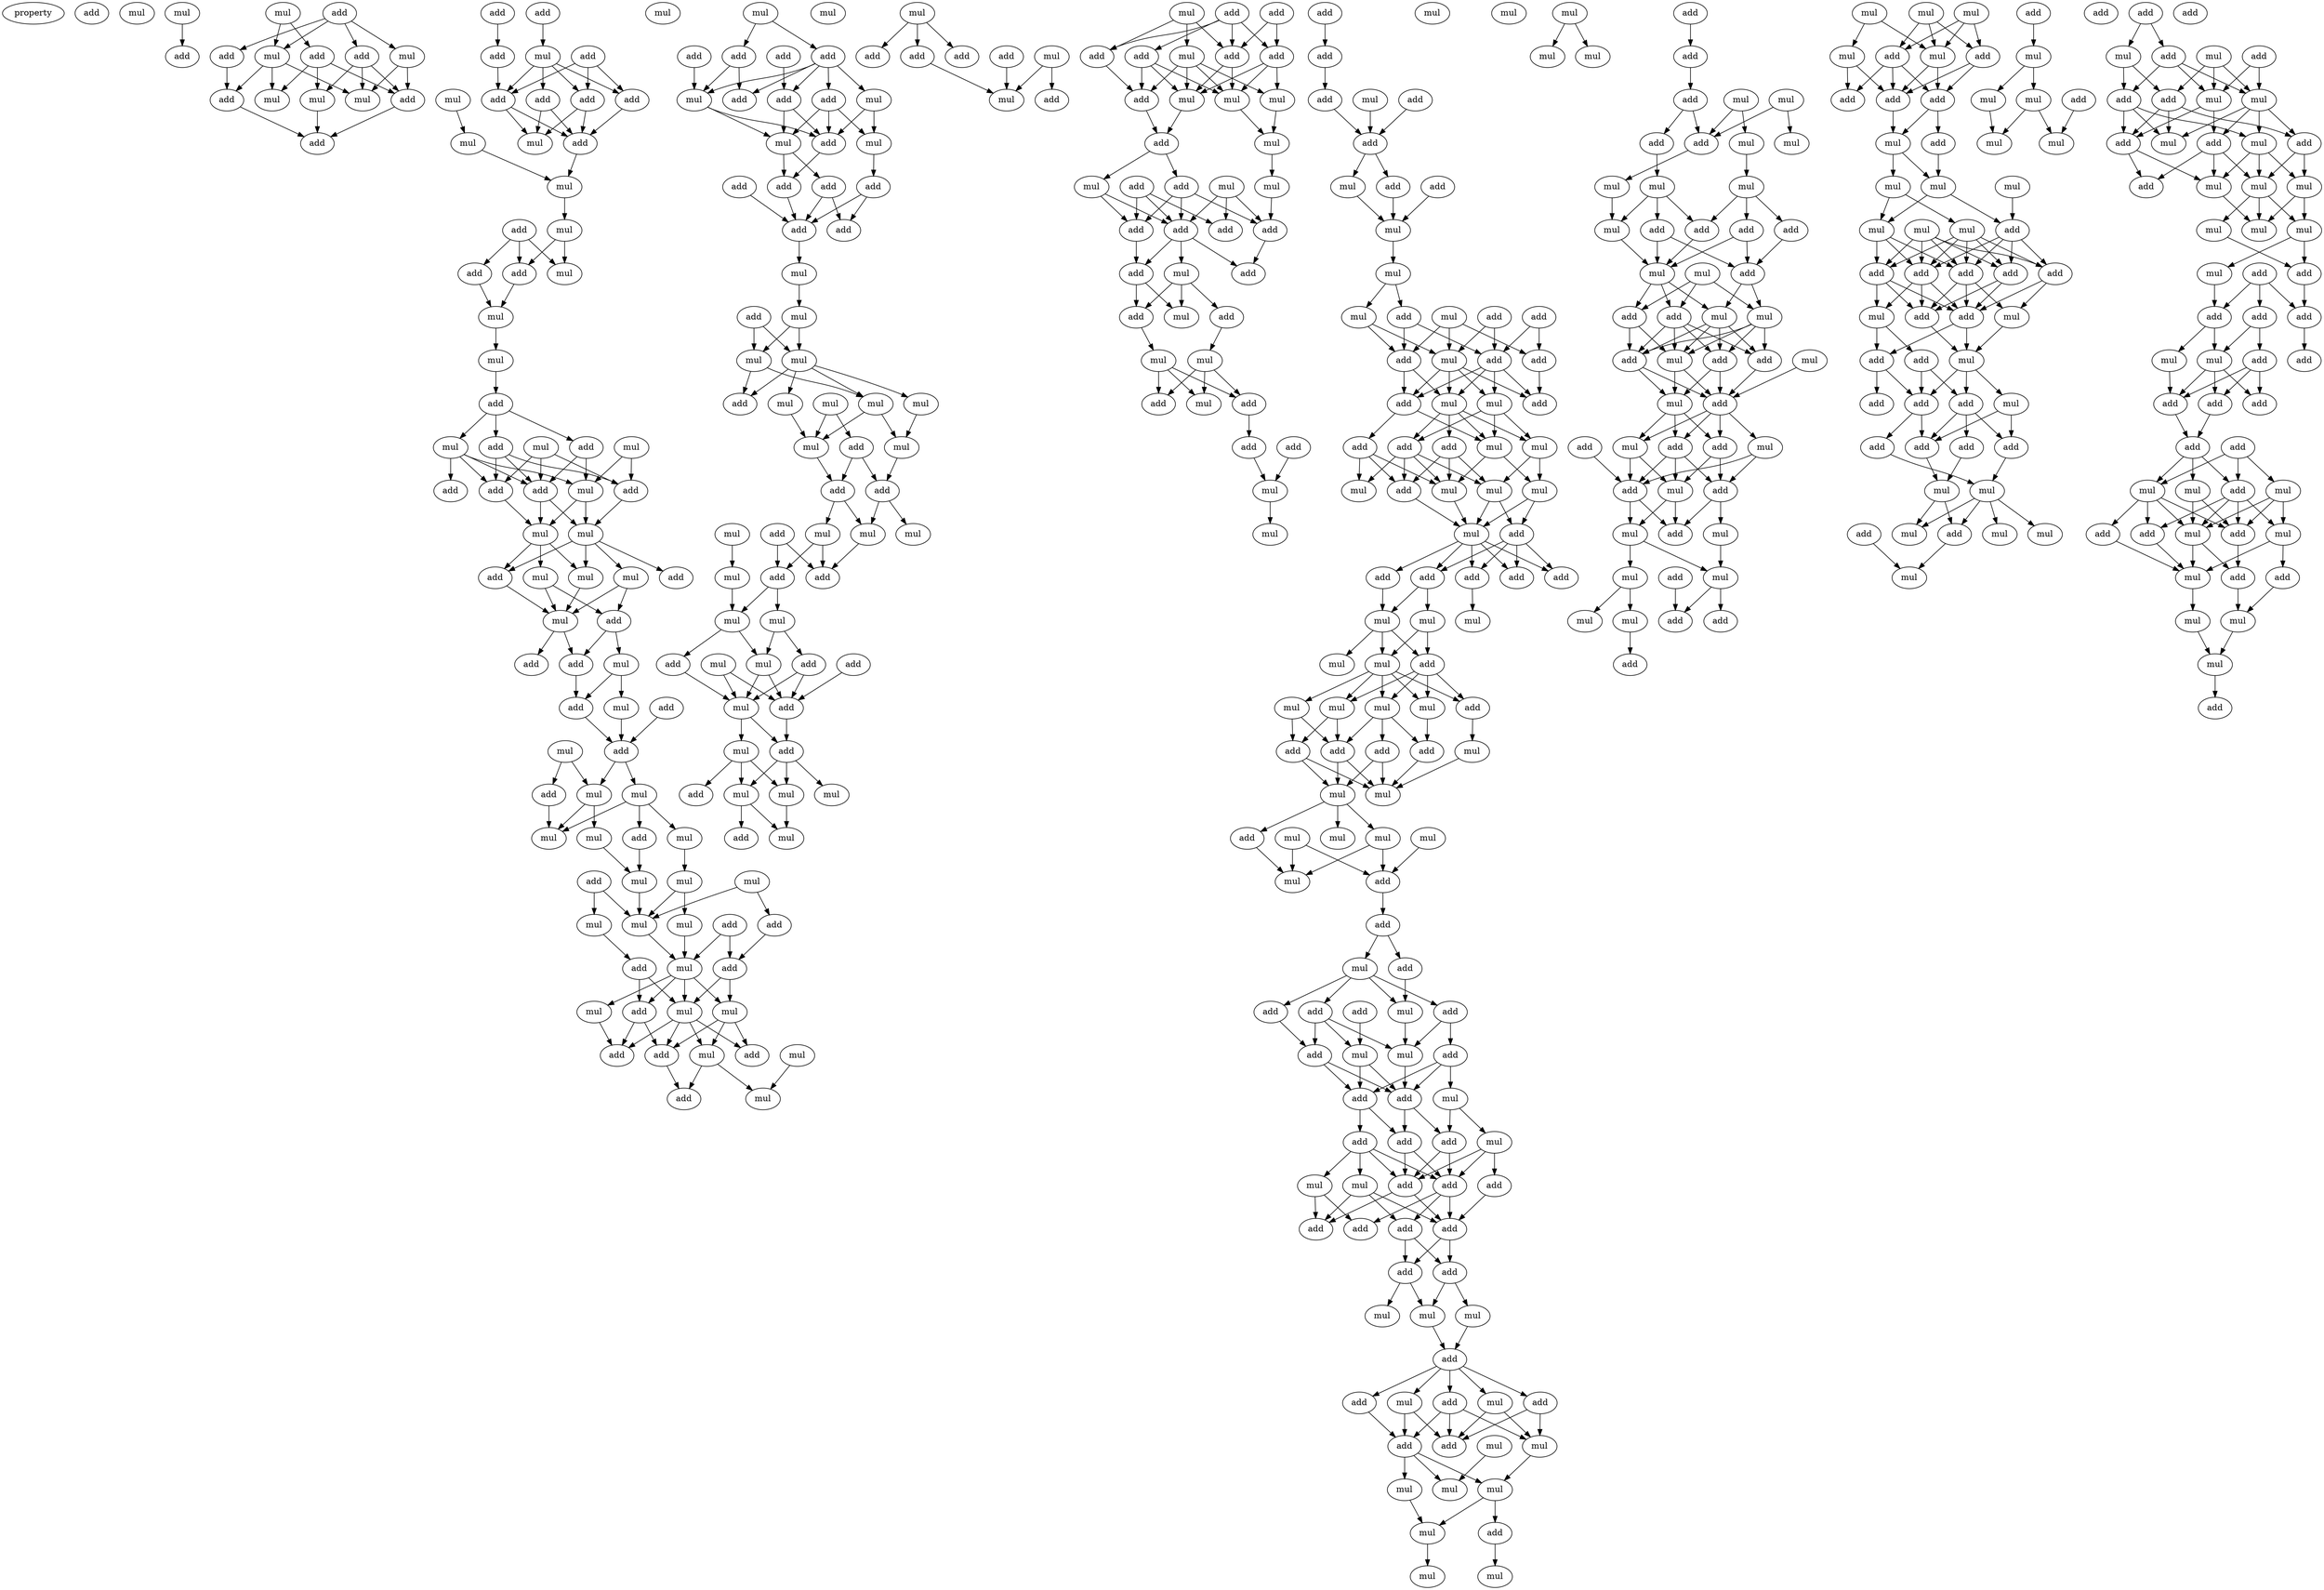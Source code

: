 digraph {
    node [fontcolor=black]
    property [mul=2,lf=1.5]
    0 [ label = add ];
    1 [ label = mul ];
    2 [ label = mul ];
    3 [ label = add ];
    4 [ label = mul ];
    5 [ label = add ];
    6 [ label = mul ];
    7 [ label = add ];
    8 [ label = add ];
    9 [ label = add ];
    10 [ label = mul ];
    11 [ label = add ];
    12 [ label = mul ];
    13 [ label = mul ];
    14 [ label = add ];
    15 [ label = mul ];
    16 [ label = add ];
    17 [ label = add ];
    18 [ label = add ];
    19 [ label = mul ];
    20 [ label = add ];
    21 [ label = add ];
    22 [ label = add ];
    23 [ label = add ];
    24 [ label = mul ];
    25 [ label = add ];
    26 [ label = add ];
    27 [ label = mul ];
    28 [ label = mul ];
    29 [ label = add ];
    30 [ label = mul ];
    31 [ label = add ];
    32 [ label = mul ];
    33 [ label = mul ];
    34 [ label = add ];
    35 [ label = add ];
    36 [ label = mul ];
    37 [ label = mul ];
    38 [ label = mul ];
    39 [ label = add ];
    40 [ label = add ];
    41 [ label = mul ];
    42 [ label = add ];
    43 [ label = mul ];
    44 [ label = mul ];
    45 [ label = add ];
    46 [ label = add ];
    47 [ label = mul ];
    48 [ label = add ];
    49 [ label = add ];
    50 [ label = mul ];
    51 [ label = mul ];
    52 [ label = add ];
    53 [ label = add ];
    54 [ label = mul ];
    55 [ label = mul ];
    56 [ label = mul ];
    57 [ label = add ];
    58 [ label = mul ];
    59 [ label = mul ];
    60 [ label = add ];
    61 [ label = add ];
    62 [ label = add ];
    63 [ label = add ];
    64 [ label = mul ];
    65 [ label = mul ];
    66 [ label = add ];
    67 [ label = add ];
    68 [ label = mul ];
    69 [ label = mul ];
    70 [ label = mul ];
    71 [ label = add ];
    72 [ label = mul ];
    73 [ label = mul ];
    74 [ label = mul ];
    75 [ label = mul ];
    76 [ label = add ];
    77 [ label = mul ];
    78 [ label = mul ];
    79 [ label = add ];
    80 [ label = mul ];
    81 [ label = mul ];
    82 [ label = add ];
    83 [ label = add ];
    84 [ label = add ];
    85 [ label = mul ];
    86 [ label = mul ];
    87 [ label = add ];
    88 [ label = mul ];
    89 [ label = mul ];
    90 [ label = add ];
    91 [ label = mul ];
    92 [ label = mul ];
    93 [ label = add ];
    94 [ label = add ];
    95 [ label = mul ];
    96 [ label = add ];
    97 [ label = mul ];
    98 [ label = add ];
    99 [ label = add ];
    100 [ label = add ];
    101 [ label = add ];
    102 [ label = add ];
    103 [ label = mul ];
    104 [ label = add ];
    105 [ label = add ];
    106 [ label = mul ];
    107 [ label = add ];
    108 [ label = mul ];
    109 [ label = mul ];
    110 [ label = add ];
    111 [ label = add ];
    112 [ label = mul ];
    113 [ label = add ];
    114 [ label = add ];
    115 [ label = add ];
    116 [ label = add ];
    117 [ label = mul ];
    118 [ label = add ];
    119 [ label = mul ];
    120 [ label = mul ];
    121 [ label = mul ];
    122 [ label = mul ];
    123 [ label = add ];
    124 [ label = mul ];
    125 [ label = mul ];
    126 [ label = mul ];
    127 [ label = add ];
    128 [ label = mul ];
    129 [ label = mul ];
    130 [ label = add ];
    131 [ label = add ];
    132 [ label = mul ];
    133 [ label = mul ];
    134 [ label = add ];
    135 [ label = mul ];
    136 [ label = mul ];
    137 [ label = mul ];
    138 [ label = add ];
    139 [ label = add ];
    140 [ label = mul ];
    141 [ label = mul ];
    142 [ label = add ];
    143 [ label = mul ];
    144 [ label = add ];
    145 [ label = mul ];
    146 [ label = add ];
    147 [ label = add ];
    148 [ label = mul ];
    149 [ label = mul ];
    150 [ label = add ];
    151 [ label = mul ];
    152 [ label = add ];
    153 [ label = mul ];
    154 [ label = mul ];
    155 [ label = add ];
    156 [ label = mul ];
    157 [ label = mul ];
    158 [ label = add ];
    159 [ label = mul ];
    160 [ label = add ];
    161 [ label = add ];
    162 [ label = add ];
    163 [ label = mul ];
    164 [ label = add ];
    165 [ label = add ];
    166 [ label = mul ];
    167 [ label = add ];
    168 [ label = add ];
    169 [ label = add ];
    170 [ label = add ];
    171 [ label = mul ];
    172 [ label = add ];
    173 [ label = add ];
    174 [ label = mul ];
    175 [ label = mul ];
    176 [ label = mul ];
    177 [ label = mul ];
    178 [ label = add ];
    179 [ label = mul ];
    180 [ label = add ];
    181 [ label = mul ];
    182 [ label = mul ];
    183 [ label = add ];
    184 [ label = add ];
    185 [ label = add ];
    186 [ label = add ];
    187 [ label = add ];
    188 [ label = mul ];
    189 [ label = add ];
    190 [ label = add ];
    191 [ label = add ];
    192 [ label = add ];
    193 [ label = mul ];
    194 [ label = mul ];
    195 [ label = mul ];
    196 [ label = add ];
    197 [ label = mul ];
    198 [ label = add ];
    199 [ label = add ];
    200 [ label = add ];
    201 [ label = add ];
    202 [ label = mul ];
    203 [ label = add ];
    204 [ label = mul ];
    205 [ label = add ];
    206 [ label = mul ];
    207 [ label = add ];
    208 [ label = add ];
    209 [ label = add ];
    210 [ label = add ];
    211 [ label = mul ];
    212 [ label = mul ];
    213 [ label = mul ];
    214 [ label = add ];
    215 [ label = mul ];
    216 [ label = add ];
    217 [ label = add ];
    218 [ label = mul ];
    219 [ label = add ];
    220 [ label = add ];
    221 [ label = mul ];
    222 [ label = add ];
    223 [ label = mul ];
    224 [ label = add ];
    225 [ label = mul ];
    226 [ label = add ];
    227 [ label = mul ];
    228 [ label = add ];
    229 [ label = add ];
    230 [ label = mul ];
    231 [ label = add ];
    232 [ label = mul ];
    233 [ label = add ];
    234 [ label = mul ];
    235 [ label = mul ];
    236 [ label = mul ];
    237 [ label = add ];
    238 [ label = mul ];
    239 [ label = add ];
    240 [ label = add ];
    241 [ label = add ];
    242 [ label = add ];
    243 [ label = add ];
    244 [ label = mul ];
    245 [ label = mul ];
    246 [ label = mul ];
    247 [ label = mul ];
    248 [ label = mul ];
    249 [ label = add ];
    250 [ label = add ];
    251 [ label = mul ];
    252 [ label = mul ];
    253 [ label = mul ];
    254 [ label = mul ];
    255 [ label = mul ];
    256 [ label = add ];
    257 [ label = add ];
    258 [ label = add ];
    259 [ label = add ];
    260 [ label = mul ];
    261 [ label = mul ];
    262 [ label = mul ];
    263 [ label = mul ];
    264 [ label = mul ];
    265 [ label = add ];
    266 [ label = mul ];
    267 [ label = mul ];
    268 [ label = add ];
    269 [ label = add ];
    270 [ label = add ];
    271 [ label = mul ];
    272 [ label = add ];
    273 [ label = add ];
    274 [ label = mul ];
    275 [ label = add ];
    276 [ label = add ];
    277 [ label = add ];
    278 [ label = add ];
    279 [ label = mul ];
    280 [ label = mul ];
    281 [ label = mul ];
    282 [ label = add ];
    283 [ label = add ];
    284 [ label = add ];
    285 [ label = add ];
    286 [ label = add ];
    287 [ label = mul ];
    288 [ label = add ];
    289 [ label = add ];
    290 [ label = mul ];
    291 [ label = mul ];
    292 [ label = add ];
    293 [ label = add ];
    294 [ label = add ];
    295 [ label = add ];
    296 [ label = add ];
    297 [ label = add ];
    298 [ label = add ];
    299 [ label = mul ];
    300 [ label = mul ];
    301 [ label = mul ];
    302 [ label = mul ];
    303 [ label = mul ];
    304 [ label = add ];
    305 [ label = add ];
    306 [ label = mul ];
    307 [ label = mul ];
    308 [ label = add ];
    309 [ label = add ];
    310 [ label = add ];
    311 [ label = mul ];
    312 [ label = mul ];
    313 [ label = add ];
    314 [ label = mul ];
    315 [ label = mul ];
    316 [ label = mul ];
    317 [ label = mul ];
    318 [ label = add ];
    319 [ label = mul ];
    320 [ label = mul ];
    321 [ label = mul ];
    322 [ label = mul ];
    323 [ label = mul ];
    324 [ label = add ];
    325 [ label = add ];
    326 [ label = mul ];
    327 [ label = mul ];
    328 [ label = add ];
    329 [ label = add ];
    330 [ label = mul ];
    331 [ label = mul ];
    332 [ label = add ];
    333 [ label = mul ];
    334 [ label = mul ];
    335 [ label = mul ];
    336 [ label = add ];
    337 [ label = add ];
    338 [ label = add ];
    339 [ label = mul ];
    340 [ label = add ];
    341 [ label = mul ];
    342 [ label = add ];
    343 [ label = mul ];
    344 [ label = mul ];
    345 [ label = mul ];
    346 [ label = add ];
    347 [ label = add ];
    348 [ label = add ];
    349 [ label = add ];
    350 [ label = mul ];
    351 [ label = add ];
    352 [ label = mul ];
    353 [ label = add ];
    354 [ label = mul ];
    355 [ label = add ];
    356 [ label = add ];
    357 [ label = mul ];
    358 [ label = mul ];
    359 [ label = add ];
    360 [ label = add ];
    361 [ label = add ];
    362 [ label = mul ];
    363 [ label = mul ];
    364 [ label = add ];
    365 [ label = mul ];
    366 [ label = add ];
    367 [ label = mul ];
    368 [ label = mul ];
    369 [ label = add ];
    370 [ label = mul ];
    371 [ label = mul ];
    372 [ label = add ];
    373 [ label = add ];
    374 [ label = mul ];
    375 [ label = mul ];
    376 [ label = mul ];
    377 [ label = add ];
    378 [ label = add ];
    379 [ label = mul ];
    380 [ label = mul ];
    381 [ label = add ];
    382 [ label = add ];
    383 [ label = add ];
    384 [ label = mul ];
    385 [ label = add ];
    386 [ label = mul ];
    387 [ label = mul ];
    388 [ label = mul ];
    389 [ label = mul ];
    390 [ label = add ];
    391 [ label = mul ];
    392 [ label = mul ];
    393 [ label = add ];
    394 [ label = add ];
    395 [ label = add ];
    396 [ label = add ];
    397 [ label = add ];
    398 [ label = mul ];
    399 [ label = add ];
    400 [ label = add ];
    401 [ label = mul ];
    402 [ label = add ];
    403 [ label = add ];
    404 [ label = mul ];
    405 [ label = mul ];
    406 [ label = add ];
    407 [ label = add ];
    408 [ label = add ];
    409 [ label = add ];
    410 [ label = add ];
    411 [ label = add ];
    412 [ label = add ];
    413 [ label = mul ];
    414 [ label = mul ];
    415 [ label = add ];
    416 [ label = mul ];
    417 [ label = add ];
    418 [ label = mul ];
    419 [ label = mul ];
    420 [ label = mul ];
    421 [ label = add ];
    422 [ label = mul ];
    423 [ label = add ];
    424 [ label = add ];
    425 [ label = mul ];
    426 [ label = mul ];
    427 [ label = mul ];
    428 [ label = mul ];
    429 [ label = add ];
    430 [ label = add ];
    431 [ label = mul ];
    432 [ label = mul ];
    433 [ label = add ];
    434 [ label = add ];
    435 [ label = mul ];
    436 [ label = add ];
    437 [ label = add ];
    438 [ label = mul ];
    439 [ label = mul ];
    440 [ label = add ];
    441 [ label = add ];
    442 [ label = add ];
    443 [ label = mul ];
    444 [ label = mul ];
    445 [ label = add ];
    446 [ label = mul ];
    447 [ label = mul ];
    448 [ label = mul ];
    449 [ label = mul ];
    450 [ label = mul ];
    451 [ label = mul ];
    452 [ label = add ];
    453 [ label = add ];
    454 [ label = add ];
    455 [ label = add ];
    456 [ label = add ];
    457 [ label = mul ];
    458 [ label = mul ];
    459 [ label = add ];
    460 [ label = add ];
    461 [ label = add ];
    462 [ label = add ];
    463 [ label = add ];
    464 [ label = add ];
    465 [ label = add ];
    466 [ label = add ];
    467 [ label = mul ];
    468 [ label = mul ];
    469 [ label = mul ];
    470 [ label = mul ];
    471 [ label = mul ];
    472 [ label = add ];
    473 [ label = add ];
    474 [ label = add ];
    475 [ label = add ];
    476 [ label = add ];
    477 [ label = mul ];
    478 [ label = mul ];
    479 [ label = mul ];
    480 [ label = mul ];
    481 [ label = add ];
    2 -> 3 [ name = 0 ];
    4 -> 6 [ name = 1 ];
    4 -> 8 [ name = 2 ];
    5 -> 6 [ name = 3 ];
    5 -> 7 [ name = 4 ];
    5 -> 9 [ name = 5 ];
    5 -> 10 [ name = 6 ];
    6 -> 12 [ name = 7 ];
    6 -> 14 [ name = 8 ];
    6 -> 15 [ name = 9 ];
    7 -> 14 [ name = 10 ];
    8 -> 11 [ name = 11 ];
    8 -> 12 [ name = 12 ];
    8 -> 13 [ name = 13 ];
    9 -> 11 [ name = 14 ];
    9 -> 13 [ name = 15 ];
    9 -> 15 [ name = 16 ];
    10 -> 11 [ name = 17 ];
    10 -> 15 [ name = 18 ];
    11 -> 16 [ name = 19 ];
    13 -> 16 [ name = 20 ];
    14 -> 16 [ name = 21 ];
    17 -> 21 [ name = 22 ];
    18 -> 19 [ name = 23 ];
    19 -> 22 [ name = 24 ];
    19 -> 23 [ name = 25 ];
    19 -> 25 [ name = 26 ];
    19 -> 26 [ name = 27 ];
    20 -> 22 [ name = 28 ];
    20 -> 25 [ name = 29 ];
    20 -> 26 [ name = 30 ];
    21 -> 22 [ name = 31 ];
    22 -> 28 [ name = 32 ];
    22 -> 29 [ name = 33 ];
    23 -> 28 [ name = 34 ];
    23 -> 29 [ name = 35 ];
    24 -> 27 [ name = 36 ];
    25 -> 28 [ name = 37 ];
    25 -> 29 [ name = 38 ];
    26 -> 29 [ name = 39 ];
    27 -> 30 [ name = 40 ];
    29 -> 30 [ name = 41 ];
    30 -> 32 [ name = 42 ];
    31 -> 33 [ name = 43 ];
    31 -> 34 [ name = 44 ];
    31 -> 35 [ name = 45 ];
    32 -> 33 [ name = 46 ];
    32 -> 34 [ name = 47 ];
    34 -> 36 [ name = 48 ];
    35 -> 36 [ name = 49 ];
    36 -> 37 [ name = 50 ];
    37 -> 39 [ name = 51 ];
    39 -> 40 [ name = 52 ];
    39 -> 41 [ name = 53 ];
    39 -> 42 [ name = 54 ];
    40 -> 47 [ name = 55 ];
    40 -> 49 [ name = 56 ];
    41 -> 45 [ name = 57 ];
    41 -> 46 [ name = 58 ];
    41 -> 47 [ name = 59 ];
    41 -> 49 [ name = 60 ];
    42 -> 46 [ name = 61 ];
    42 -> 48 [ name = 62 ];
    42 -> 49 [ name = 63 ];
    43 -> 47 [ name = 64 ];
    43 -> 48 [ name = 65 ];
    44 -> 46 [ name = 66 ];
    44 -> 48 [ name = 67 ];
    44 -> 49 [ name = 68 ];
    46 -> 50 [ name = 69 ];
    47 -> 50 [ name = 70 ];
    47 -> 51 [ name = 71 ];
    48 -> 51 [ name = 72 ];
    49 -> 50 [ name = 73 ];
    49 -> 51 [ name = 74 ];
    50 -> 53 [ name = 75 ];
    50 -> 55 [ name = 76 ];
    50 -> 56 [ name = 77 ];
    51 -> 52 [ name = 78 ];
    51 -> 53 [ name = 79 ];
    51 -> 54 [ name = 80 ];
    51 -> 56 [ name = 81 ];
    53 -> 58 [ name = 82 ];
    54 -> 57 [ name = 83 ];
    54 -> 58 [ name = 84 ];
    55 -> 57 [ name = 85 ];
    55 -> 58 [ name = 86 ];
    56 -> 58 [ name = 87 ];
    57 -> 59 [ name = 88 ];
    57 -> 61 [ name = 89 ];
    58 -> 60 [ name = 90 ];
    58 -> 61 [ name = 91 ];
    59 -> 63 [ name = 92 ];
    59 -> 64 [ name = 93 ];
    61 -> 63 [ name = 94 ];
    62 -> 66 [ name = 95 ];
    63 -> 66 [ name = 96 ];
    64 -> 66 [ name = 97 ];
    65 -> 67 [ name = 98 ];
    65 -> 69 [ name = 99 ];
    66 -> 68 [ name = 100 ];
    66 -> 69 [ name = 101 ];
    67 -> 70 [ name = 102 ];
    68 -> 70 [ name = 103 ];
    68 -> 71 [ name = 104 ];
    68 -> 72 [ name = 105 ];
    69 -> 70 [ name = 106 ];
    69 -> 73 [ name = 107 ];
    71 -> 74 [ name = 108 ];
    72 -> 75 [ name = 109 ];
    73 -> 74 [ name = 110 ];
    74 -> 81 [ name = 111 ];
    75 -> 78 [ name = 112 ];
    75 -> 81 [ name = 113 ];
    76 -> 80 [ name = 114 ];
    76 -> 81 [ name = 115 ];
    77 -> 79 [ name = 116 ];
    77 -> 81 [ name = 117 ];
    78 -> 85 [ name = 118 ];
    79 -> 84 [ name = 119 ];
    80 -> 83 [ name = 120 ];
    81 -> 85 [ name = 121 ];
    82 -> 84 [ name = 122 ];
    82 -> 85 [ name = 123 ];
    83 -> 87 [ name = 124 ];
    83 -> 89 [ name = 125 ];
    84 -> 88 [ name = 126 ];
    84 -> 89 [ name = 127 ];
    85 -> 86 [ name = 128 ];
    85 -> 87 [ name = 129 ];
    85 -> 88 [ name = 130 ];
    85 -> 89 [ name = 131 ];
    86 -> 90 [ name = 132 ];
    87 -> 90 [ name = 133 ];
    87 -> 94 [ name = 134 ];
    88 -> 91 [ name = 135 ];
    88 -> 93 [ name = 136 ];
    88 -> 94 [ name = 137 ];
    89 -> 90 [ name = 138 ];
    89 -> 91 [ name = 139 ];
    89 -> 93 [ name = 140 ];
    89 -> 94 [ name = 141 ];
    91 -> 95 [ name = 142 ];
    91 -> 96 [ name = 143 ];
    92 -> 95 [ name = 144 ];
    94 -> 96 [ name = 145 ];
    97 -> 98 [ name = 146 ];
    97 -> 101 [ name = 147 ];
    98 -> 102 [ name = 148 ];
    98 -> 103 [ name = 149 ];
    98 -> 104 [ name = 150 ];
    98 -> 105 [ name = 151 ];
    98 -> 106 [ name = 152 ];
    99 -> 105 [ name = 153 ];
    100 -> 106 [ name = 154 ];
    101 -> 104 [ name = 155 ];
    101 -> 106 [ name = 156 ];
    102 -> 107 [ name = 157 ];
    102 -> 108 [ name = 158 ];
    102 -> 109 [ name = 159 ];
    103 -> 107 [ name = 160 ];
    103 -> 109 [ name = 161 ];
    105 -> 107 [ name = 162 ];
    105 -> 108 [ name = 163 ];
    106 -> 107 [ name = 164 ];
    106 -> 108 [ name = 165 ];
    107 -> 110 [ name = 166 ];
    108 -> 110 [ name = 167 ];
    108 -> 111 [ name = 168 ];
    109 -> 114 [ name = 169 ];
    110 -> 115 [ name = 170 ];
    111 -> 115 [ name = 171 ];
    111 -> 116 [ name = 172 ];
    113 -> 115 [ name = 173 ];
    114 -> 115 [ name = 174 ];
    114 -> 116 [ name = 175 ];
    115 -> 117 [ name = 176 ];
    117 -> 119 [ name = 177 ];
    118 -> 120 [ name = 178 ];
    118 -> 121 [ name = 179 ];
    119 -> 120 [ name = 180 ];
    119 -> 121 [ name = 181 ];
    120 -> 123 [ name = 182 ];
    120 -> 124 [ name = 183 ];
    120 -> 125 [ name = 184 ];
    120 -> 126 [ name = 185 ];
    121 -> 123 [ name = 186 ];
    121 -> 124 [ name = 187 ];
    122 -> 127 [ name = 188 ];
    122 -> 128 [ name = 189 ];
    124 -> 128 [ name = 190 ];
    124 -> 129 [ name = 191 ];
    125 -> 129 [ name = 192 ];
    126 -> 128 [ name = 193 ];
    127 -> 130 [ name = 194 ];
    127 -> 131 [ name = 195 ];
    128 -> 130 [ name = 196 ];
    129 -> 131 [ name = 197 ];
    130 -> 132 [ name = 198 ];
    130 -> 136 [ name = 199 ];
    131 -> 133 [ name = 200 ];
    131 -> 136 [ name = 201 ];
    132 -> 138 [ name = 202 ];
    132 -> 139 [ name = 203 ];
    134 -> 138 [ name = 204 ];
    134 -> 139 [ name = 205 ];
    135 -> 137 [ name = 206 ];
    136 -> 139 [ name = 207 ];
    137 -> 140 [ name = 208 ];
    138 -> 140 [ name = 209 ];
    138 -> 141 [ name = 210 ];
    140 -> 142 [ name = 211 ];
    140 -> 143 [ name = 212 ];
    141 -> 143 [ name = 213 ];
    141 -> 144 [ name = 214 ];
    142 -> 148 [ name = 215 ];
    143 -> 147 [ name = 216 ];
    143 -> 148 [ name = 217 ];
    144 -> 147 [ name = 218 ];
    144 -> 148 [ name = 219 ];
    145 -> 147 [ name = 220 ];
    145 -> 148 [ name = 221 ];
    146 -> 147 [ name = 222 ];
    147 -> 150 [ name = 223 ];
    148 -> 149 [ name = 224 ];
    148 -> 150 [ name = 225 ];
    149 -> 151 [ name = 226 ];
    149 -> 152 [ name = 227 ];
    149 -> 154 [ name = 228 ];
    150 -> 151 [ name = 229 ];
    150 -> 153 [ name = 230 ];
    150 -> 154 [ name = 231 ];
    151 -> 155 [ name = 232 ];
    151 -> 156 [ name = 233 ];
    154 -> 156 [ name = 234 ];
    157 -> 158 [ name = 235 ];
    157 -> 160 [ name = 236 ];
    157 -> 162 [ name = 237 ];
    159 -> 163 [ name = 238 ];
    159 -> 164 [ name = 239 ];
    160 -> 163 [ name = 240 ];
    161 -> 163 [ name = 241 ];
    165 -> 168 [ name = 242 ];
    165 -> 169 [ name = 243 ];
    165 -> 170 [ name = 244 ];
    165 -> 172 [ name = 245 ];
    166 -> 169 [ name = 246 ];
    166 -> 170 [ name = 247 ];
    166 -> 171 [ name = 248 ];
    167 -> 170 [ name = 249 ];
    167 -> 172 [ name = 250 ];
    168 -> 173 [ name = 251 ];
    168 -> 174 [ name = 252 ];
    168 -> 176 [ name = 253 ];
    169 -> 173 [ name = 254 ];
    170 -> 174 [ name = 255 ];
    170 -> 176 [ name = 256 ];
    171 -> 173 [ name = 257 ];
    171 -> 174 [ name = 258 ];
    171 -> 175 [ name = 259 ];
    171 -> 176 [ name = 260 ];
    172 -> 174 [ name = 261 ];
    172 -> 175 [ name = 262 ];
    172 -> 176 [ name = 263 ];
    173 -> 178 [ name = 264 ];
    174 -> 177 [ name = 265 ];
    175 -> 177 [ name = 266 ];
    176 -> 178 [ name = 267 ];
    177 -> 181 [ name = 268 ];
    178 -> 180 [ name = 269 ];
    178 -> 182 [ name = 270 ];
    179 -> 184 [ name = 271 ];
    179 -> 185 [ name = 272 ];
    179 -> 186 [ name = 273 ];
    180 -> 184 [ name = 274 ];
    180 -> 185 [ name = 275 ];
    180 -> 187 [ name = 276 ];
    181 -> 185 [ name = 277 ];
    182 -> 184 [ name = 278 ];
    182 -> 187 [ name = 279 ];
    183 -> 184 [ name = 280 ];
    183 -> 186 [ name = 281 ];
    183 -> 187 [ name = 282 ];
    184 -> 188 [ name = 283 ];
    184 -> 189 [ name = 284 ];
    184 -> 190 [ name = 285 ];
    185 -> 190 [ name = 286 ];
    187 -> 189 [ name = 287 ];
    188 -> 191 [ name = 288 ];
    188 -> 192 [ name = 289 ];
    188 -> 193 [ name = 290 ];
    189 -> 191 [ name = 291 ];
    189 -> 193 [ name = 292 ];
    191 -> 194 [ name = 293 ];
    192 -> 195 [ name = 294 ];
    194 -> 196 [ name = 295 ];
    194 -> 197 [ name = 296 ];
    194 -> 198 [ name = 297 ];
    195 -> 196 [ name = 298 ];
    195 -> 197 [ name = 299 ];
    195 -> 198 [ name = 300 ];
    198 -> 199 [ name = 301 ];
    199 -> 202 [ name = 302 ];
    200 -> 202 [ name = 303 ];
    201 -> 203 [ name = 304 ];
    202 -> 204 [ name = 305 ];
    203 -> 205 [ name = 306 ];
    205 -> 208 [ name = 307 ];
    206 -> 208 [ name = 308 ];
    207 -> 208 [ name = 309 ];
    208 -> 210 [ name = 310 ];
    208 -> 211 [ name = 311 ];
    209 -> 212 [ name = 312 ];
    210 -> 212 [ name = 313 ];
    211 -> 212 [ name = 314 ];
    212 -> 213 [ name = 315 ];
    213 -> 215 [ name = 316 ];
    213 -> 217 [ name = 317 ];
    214 -> 219 [ name = 318 ];
    214 -> 220 [ name = 319 ];
    215 -> 221 [ name = 320 ];
    215 -> 222 [ name = 321 ];
    216 -> 219 [ name = 322 ];
    216 -> 221 [ name = 323 ];
    217 -> 219 [ name = 324 ];
    217 -> 222 [ name = 325 ];
    218 -> 220 [ name = 326 ];
    218 -> 221 [ name = 327 ];
    218 -> 222 [ name = 328 ];
    219 -> 223 [ name = 329 ];
    219 -> 224 [ name = 330 ];
    219 -> 225 [ name = 331 ];
    219 -> 226 [ name = 332 ];
    220 -> 224 [ name = 333 ];
    221 -> 223 [ name = 334 ];
    221 -> 224 [ name = 335 ];
    221 -> 225 [ name = 336 ];
    221 -> 226 [ name = 337 ];
    222 -> 223 [ name = 338 ];
    222 -> 226 [ name = 339 ];
    223 -> 227 [ name = 340 ];
    223 -> 229 [ name = 341 ];
    223 -> 230 [ name = 342 ];
    223 -> 231 [ name = 343 ];
    225 -> 227 [ name = 344 ];
    225 -> 230 [ name = 345 ];
    225 -> 231 [ name = 346 ];
    226 -> 228 [ name = 347 ];
    226 -> 230 [ name = 348 ];
    227 -> 234 [ name = 349 ];
    227 -> 236 [ name = 350 ];
    228 -> 232 [ name = 351 ];
    228 -> 233 [ name = 352 ];
    228 -> 235 [ name = 353 ];
    229 -> 233 [ name = 354 ];
    229 -> 234 [ name = 355 ];
    229 -> 235 [ name = 356 ];
    230 -> 235 [ name = 357 ];
    230 -> 236 [ name = 358 ];
    231 -> 232 [ name = 359 ];
    231 -> 233 [ name = 360 ];
    231 -> 234 [ name = 361 ];
    231 -> 235 [ name = 362 ];
    233 -> 238 [ name = 363 ];
    234 -> 237 [ name = 364 ];
    234 -> 238 [ name = 365 ];
    235 -> 238 [ name = 366 ];
    236 -> 237 [ name = 367 ];
    236 -> 238 [ name = 368 ];
    237 -> 239 [ name = 369 ];
    237 -> 240 [ name = 370 ];
    237 -> 242 [ name = 371 ];
    237 -> 243 [ name = 372 ];
    238 -> 239 [ name = 373 ];
    238 -> 240 [ name = 374 ];
    238 -> 241 [ name = 375 ];
    238 -> 242 [ name = 376 ];
    238 -> 243 [ name = 377 ];
    241 -> 246 [ name = 378 ];
    242 -> 244 [ name = 379 ];
    243 -> 245 [ name = 380 ];
    243 -> 246 [ name = 381 ];
    245 -> 247 [ name = 382 ];
    245 -> 249 [ name = 383 ];
    246 -> 247 [ name = 384 ];
    246 -> 248 [ name = 385 ];
    246 -> 249 [ name = 386 ];
    247 -> 250 [ name = 387 ];
    247 -> 251 [ name = 388 ];
    247 -> 252 [ name = 389 ];
    247 -> 253 [ name = 390 ];
    247 -> 254 [ name = 391 ];
    249 -> 250 [ name = 392 ];
    249 -> 251 [ name = 393 ];
    249 -> 252 [ name = 394 ];
    249 -> 254 [ name = 395 ];
    250 -> 255 [ name = 396 ];
    251 -> 256 [ name = 397 ];
    251 -> 258 [ name = 398 ];
    252 -> 256 [ name = 399 ];
    252 -> 257 [ name = 400 ];
    252 -> 259 [ name = 401 ];
    253 -> 256 [ name = 402 ];
    253 -> 258 [ name = 403 ];
    254 -> 257 [ name = 404 ];
    255 -> 261 [ name = 405 ];
    256 -> 260 [ name = 406 ];
    256 -> 261 [ name = 407 ];
    257 -> 261 [ name = 408 ];
    258 -> 260 [ name = 409 ];
    258 -> 261 [ name = 410 ];
    259 -> 260 [ name = 411 ];
    259 -> 261 [ name = 412 ];
    260 -> 263 [ name = 413 ];
    260 -> 264 [ name = 414 ];
    260 -> 265 [ name = 415 ];
    262 -> 268 [ name = 416 ];
    263 -> 267 [ name = 417 ];
    263 -> 268 [ name = 418 ];
    265 -> 267 [ name = 419 ];
    266 -> 267 [ name = 420 ];
    266 -> 268 [ name = 421 ];
    268 -> 269 [ name = 422 ];
    269 -> 270 [ name = 423 ];
    269 -> 271 [ name = 424 ];
    270 -> 274 [ name = 425 ];
    271 -> 272 [ name = 426 ];
    271 -> 274 [ name = 427 ];
    271 -> 275 [ name = 428 ];
    271 -> 276 [ name = 429 ];
    272 -> 278 [ name = 430 ];
    272 -> 280 [ name = 431 ];
    273 -> 279 [ name = 432 ];
    274 -> 280 [ name = 433 ];
    275 -> 277 [ name = 434 ];
    275 -> 279 [ name = 435 ];
    275 -> 280 [ name = 436 ];
    276 -> 277 [ name = 437 ];
    277 -> 282 [ name = 438 ];
    277 -> 283 [ name = 439 ];
    278 -> 281 [ name = 440 ];
    278 -> 282 [ name = 441 ];
    278 -> 283 [ name = 442 ];
    279 -> 282 [ name = 443 ];
    279 -> 283 [ name = 444 ];
    280 -> 282 [ name = 445 ];
    281 -> 286 [ name = 446 ];
    281 -> 287 [ name = 447 ];
    282 -> 284 [ name = 448 ];
    282 -> 286 [ name = 449 ];
    283 -> 284 [ name = 450 ];
    283 -> 285 [ name = 451 ];
    284 -> 288 [ name = 452 ];
    284 -> 289 [ name = 453 ];
    285 -> 288 [ name = 454 ];
    285 -> 289 [ name = 455 ];
    285 -> 290 [ name = 456 ];
    285 -> 291 [ name = 457 ];
    286 -> 288 [ name = 458 ];
    286 -> 289 [ name = 459 ];
    287 -> 288 [ name = 460 ];
    287 -> 289 [ name = 461 ];
    287 -> 292 [ name = 462 ];
    288 -> 294 [ name = 463 ];
    288 -> 295 [ name = 464 ];
    289 -> 293 [ name = 465 ];
    289 -> 294 [ name = 466 ];
    289 -> 296 [ name = 467 ];
    290 -> 295 [ name = 468 ];
    290 -> 296 [ name = 469 ];
    291 -> 293 [ name = 470 ];
    291 -> 294 [ name = 471 ];
    291 -> 295 [ name = 472 ];
    292 -> 294 [ name = 473 ];
    293 -> 297 [ name = 474 ];
    293 -> 298 [ name = 475 ];
    294 -> 297 [ name = 476 ];
    294 -> 298 [ name = 477 ];
    297 -> 299 [ name = 478 ];
    297 -> 301 [ name = 479 ];
    298 -> 301 [ name = 480 ];
    298 -> 303 [ name = 481 ];
    301 -> 304 [ name = 482 ];
    303 -> 304 [ name = 483 ];
    304 -> 305 [ name = 484 ];
    304 -> 306 [ name = 485 ];
    304 -> 307 [ name = 486 ];
    304 -> 308 [ name = 487 ];
    304 -> 309 [ name = 488 ];
    305 -> 310 [ name = 489 ];
    306 -> 311 [ name = 490 ];
    306 -> 313 [ name = 491 ];
    307 -> 310 [ name = 492 ];
    307 -> 313 [ name = 493 ];
    308 -> 310 [ name = 494 ];
    308 -> 311 [ name = 495 ];
    308 -> 313 [ name = 496 ];
    309 -> 311 [ name = 497 ];
    309 -> 313 [ name = 498 ];
    310 -> 314 [ name = 499 ];
    310 -> 315 [ name = 500 ];
    310 -> 316 [ name = 501 ];
    311 -> 316 [ name = 502 ];
    312 -> 314 [ name = 503 ];
    315 -> 317 [ name = 504 ];
    316 -> 317 [ name = 505 ];
    316 -> 318 [ name = 506 ];
    317 -> 320 [ name = 507 ];
    318 -> 321 [ name = 508 ];
    319 -> 322 [ name = 509 ];
    319 -> 323 [ name = 510 ];
    324 -> 325 [ name = 511 ];
    325 -> 328 [ name = 512 ];
    326 -> 329 [ name = 513 ];
    326 -> 330 [ name = 514 ];
    327 -> 329 [ name = 515 ];
    327 -> 331 [ name = 516 ];
    328 -> 329 [ name = 517 ];
    328 -> 332 [ name = 518 ];
    329 -> 335 [ name = 519 ];
    331 -> 333 [ name = 520 ];
    332 -> 334 [ name = 521 ];
    333 -> 336 [ name = 522 ];
    333 -> 338 [ name = 523 ];
    333 -> 340 [ name = 524 ];
    334 -> 336 [ name = 525 ];
    334 -> 337 [ name = 526 ];
    334 -> 339 [ name = 527 ];
    335 -> 339 [ name = 528 ];
    336 -> 341 [ name = 529 ];
    337 -> 341 [ name = 530 ];
    337 -> 342 [ name = 531 ];
    338 -> 342 [ name = 532 ];
    339 -> 341 [ name = 533 ];
    340 -> 341 [ name = 534 ];
    340 -> 342 [ name = 535 ];
    341 -> 345 [ name = 536 ];
    341 -> 346 [ name = 537 ];
    341 -> 347 [ name = 538 ];
    342 -> 344 [ name = 539 ];
    342 -> 345 [ name = 540 ];
    343 -> 344 [ name = 541 ];
    343 -> 346 [ name = 542 ];
    343 -> 347 [ name = 543 ];
    344 -> 348 [ name = 544 ];
    344 -> 349 [ name = 545 ];
    344 -> 351 [ name = 546 ];
    344 -> 352 [ name = 547 ];
    345 -> 348 [ name = 548 ];
    345 -> 349 [ name = 549 ];
    345 -> 351 [ name = 550 ];
    345 -> 352 [ name = 551 ];
    346 -> 348 [ name = 552 ];
    346 -> 352 [ name = 553 ];
    347 -> 348 [ name = 554 ];
    347 -> 349 [ name = 555 ];
    347 -> 351 [ name = 556 ];
    347 -> 352 [ name = 557 ];
    348 -> 353 [ name = 558 ];
    348 -> 354 [ name = 559 ];
    349 -> 353 [ name = 560 ];
    349 -> 354 [ name = 561 ];
    350 -> 353 [ name = 562 ];
    351 -> 353 [ name = 563 ];
    352 -> 353 [ name = 564 ];
    352 -> 354 [ name = 565 ];
    353 -> 355 [ name = 566 ];
    353 -> 357 [ name = 567 ];
    353 -> 358 [ name = 568 ];
    353 -> 359 [ name = 569 ];
    354 -> 355 [ name = 570 ];
    354 -> 358 [ name = 571 ];
    354 -> 359 [ name = 572 ];
    355 -> 360 [ name = 573 ];
    355 -> 361 [ name = 574 ];
    355 -> 362 [ name = 575 ];
    356 -> 361 [ name = 576 ];
    357 -> 360 [ name = 577 ];
    357 -> 361 [ name = 578 ];
    358 -> 361 [ name = 579 ];
    358 -> 362 [ name = 580 ];
    359 -> 360 [ name = 581 ];
    359 -> 362 [ name = 582 ];
    360 -> 364 [ name = 583 ];
    360 -> 365 [ name = 584 ];
    361 -> 363 [ name = 585 ];
    361 -> 364 [ name = 586 ];
    362 -> 363 [ name = 587 ];
    362 -> 364 [ name = 588 ];
    363 -> 367 [ name = 589 ];
    363 -> 368 [ name = 590 ];
    365 -> 368 [ name = 591 ];
    366 -> 369 [ name = 592 ];
    367 -> 370 [ name = 593 ];
    367 -> 371 [ name = 594 ];
    368 -> 369 [ name = 595 ];
    368 -> 372 [ name = 596 ];
    371 -> 373 [ name = 597 ];
    374 -> 379 [ name = 598 ];
    374 -> 380 [ name = 599 ];
    375 -> 377 [ name = 600 ];
    375 -> 378 [ name = 601 ];
    375 -> 379 [ name = 602 ];
    376 -> 377 [ name = 603 ];
    376 -> 378 [ name = 604 ];
    376 -> 379 [ name = 605 ];
    377 -> 381 [ name = 606 ];
    377 -> 382 [ name = 607 ];
    377 -> 383 [ name = 608 ];
    378 -> 381 [ name = 609 ];
    378 -> 383 [ name = 610 ];
    379 -> 381 [ name = 611 ];
    379 -> 383 [ name = 612 ];
    380 -> 381 [ name = 613 ];
    380 -> 382 [ name = 614 ];
    381 -> 384 [ name = 615 ];
    383 -> 384 [ name = 616 ];
    383 -> 385 [ name = 617 ];
    384 -> 386 [ name = 618 ];
    384 -> 387 [ name = 619 ];
    385 -> 386 [ name = 620 ];
    386 -> 390 [ name = 621 ];
    386 -> 391 [ name = 622 ];
    387 -> 389 [ name = 623 ];
    387 -> 391 [ name = 624 ];
    388 -> 390 [ name = 625 ];
    389 -> 393 [ name = 626 ];
    389 -> 394 [ name = 627 ];
    389 -> 395 [ name = 628 ];
    389 -> 396 [ name = 629 ];
    389 -> 397 [ name = 630 ];
    390 -> 393 [ name = 631 ];
    390 -> 395 [ name = 632 ];
    390 -> 396 [ name = 633 ];
    390 -> 397 [ name = 634 ];
    391 -> 393 [ name = 635 ];
    391 -> 394 [ name = 636 ];
    391 -> 396 [ name = 637 ];
    392 -> 393 [ name = 638 ];
    392 -> 394 [ name = 639 ];
    392 -> 395 [ name = 640 ];
    392 -> 396 [ name = 641 ];
    392 -> 397 [ name = 642 ];
    393 -> 398 [ name = 643 ];
    393 -> 399 [ name = 644 ];
    393 -> 400 [ name = 645 ];
    394 -> 398 [ name = 646 ];
    394 -> 399 [ name = 647 ];
    394 -> 400 [ name = 648 ];
    395 -> 400 [ name = 649 ];
    395 -> 401 [ name = 650 ];
    396 -> 399 [ name = 651 ];
    396 -> 400 [ name = 652 ];
    396 -> 401 [ name = 653 ];
    397 -> 399 [ name = 654 ];
    397 -> 400 [ name = 655 ];
    398 -> 402 [ name = 656 ];
    398 -> 403 [ name = 657 ];
    399 -> 404 [ name = 658 ];
    400 -> 403 [ name = 659 ];
    400 -> 404 [ name = 660 ];
    401 -> 404 [ name = 661 ];
    402 -> 407 [ name = 662 ];
    402 -> 408 [ name = 663 ];
    403 -> 406 [ name = 664 ];
    403 -> 408 [ name = 665 ];
    404 -> 405 [ name = 666 ];
    404 -> 407 [ name = 667 ];
    404 -> 408 [ name = 668 ];
    405 -> 411 [ name = 669 ];
    405 -> 412 [ name = 670 ];
    407 -> 409 [ name = 671 ];
    407 -> 411 [ name = 672 ];
    407 -> 412 [ name = 673 ];
    408 -> 410 [ name = 674 ];
    408 -> 412 [ name = 675 ];
    409 -> 413 [ name = 676 ];
    410 -> 414 [ name = 677 ];
    411 -> 414 [ name = 678 ];
    412 -> 413 [ name = 679 ];
    413 -> 415 [ name = 680 ];
    413 -> 419 [ name = 681 ];
    414 -> 415 [ name = 682 ];
    414 -> 416 [ name = 683 ];
    414 -> 418 [ name = 684 ];
    414 -> 419 [ name = 685 ];
    415 -> 420 [ name = 686 ];
    417 -> 420 [ name = 687 ];
    421 -> 422 [ name = 688 ];
    422 -> 425 [ name = 689 ];
    422 -> 426 [ name = 690 ];
    423 -> 427 [ name = 691 ];
    425 -> 428 [ name = 692 ];
    426 -> 427 [ name = 693 ];
    426 -> 428 [ name = 694 ];
    429 -> 431 [ name = 695 ];
    429 -> 434 [ name = 696 ];
    431 -> 436 [ name = 697 ];
    431 -> 437 [ name = 698 ];
    432 -> 435 [ name = 699 ];
    432 -> 436 [ name = 700 ];
    432 -> 438 [ name = 701 ];
    433 -> 435 [ name = 702 ];
    433 -> 438 [ name = 703 ];
    434 -> 435 [ name = 704 ];
    434 -> 437 [ name = 705 ];
    434 -> 438 [ name = 706 ];
    435 -> 440 [ name = 707 ];
    435 -> 441 [ name = 708 ];
    436 -> 439 [ name = 709 ];
    436 -> 440 [ name = 710 ];
    436 -> 442 [ name = 711 ];
    437 -> 439 [ name = 712 ];
    437 -> 440 [ name = 713 ];
    437 -> 443 [ name = 714 ];
    438 -> 439 [ name = 715 ];
    438 -> 441 [ name = 716 ];
    438 -> 442 [ name = 717 ];
    438 -> 443 [ name = 718 ];
    440 -> 444 [ name = 719 ];
    440 -> 445 [ name = 720 ];
    441 -> 444 [ name = 721 ];
    441 -> 445 [ name = 722 ];
    441 -> 447 [ name = 723 ];
    442 -> 446 [ name = 724 ];
    442 -> 447 [ name = 725 ];
    443 -> 444 [ name = 726 ];
    443 -> 446 [ name = 727 ];
    443 -> 447 [ name = 728 ];
    444 -> 450 [ name = 729 ];
    446 -> 449 [ name = 730 ];
    446 -> 450 [ name = 731 ];
    447 -> 448 [ name = 732 ];
    447 -> 449 [ name = 733 ];
    447 -> 450 [ name = 734 ];
    448 -> 452 [ name = 735 ];
    449 -> 451 [ name = 736 ];
    449 -> 452 [ name = 737 ];
    451 -> 456 [ name = 738 ];
    452 -> 455 [ name = 739 ];
    453 -> 454 [ name = 740 ];
    453 -> 455 [ name = 741 ];
    453 -> 456 [ name = 742 ];
    454 -> 457 [ name = 743 ];
    454 -> 459 [ name = 744 ];
    455 -> 460 [ name = 745 ];
    456 -> 457 [ name = 746 ];
    456 -> 458 [ name = 747 ];
    457 -> 461 [ name = 748 ];
    457 -> 462 [ name = 749 ];
    457 -> 463 [ name = 750 ];
    458 -> 462 [ name = 751 ];
    459 -> 461 [ name = 752 ];
    459 -> 462 [ name = 753 ];
    459 -> 463 [ name = 754 ];
    461 -> 464 [ name = 755 ];
    462 -> 464 [ name = 756 ];
    464 -> 466 [ name = 757 ];
    464 -> 468 [ name = 758 ];
    464 -> 469 [ name = 759 ];
    465 -> 466 [ name = 760 ];
    465 -> 467 [ name = 761 ];
    465 -> 469 [ name = 762 ];
    466 -> 470 [ name = 763 ];
    466 -> 471 [ name = 764 ];
    466 -> 472 [ name = 765 ];
    466 -> 474 [ name = 766 ];
    467 -> 470 [ name = 767 ];
    467 -> 471 [ name = 768 ];
    467 -> 474 [ name = 769 ];
    468 -> 470 [ name = 770 ];
    468 -> 474 [ name = 771 ];
    469 -> 470 [ name = 772 ];
    469 -> 472 [ name = 773 ];
    469 -> 473 [ name = 774 ];
    469 -> 474 [ name = 775 ];
    470 -> 476 [ name = 776 ];
    470 -> 477 [ name = 777 ];
    471 -> 475 [ name = 778 ];
    471 -> 477 [ name = 779 ];
    472 -> 477 [ name = 780 ];
    473 -> 477 [ name = 781 ];
    474 -> 476 [ name = 782 ];
    475 -> 479 [ name = 783 ];
    476 -> 479 [ name = 784 ];
    477 -> 478 [ name = 785 ];
    478 -> 480 [ name = 786 ];
    479 -> 480 [ name = 787 ];
    480 -> 481 [ name = 788 ];
}
